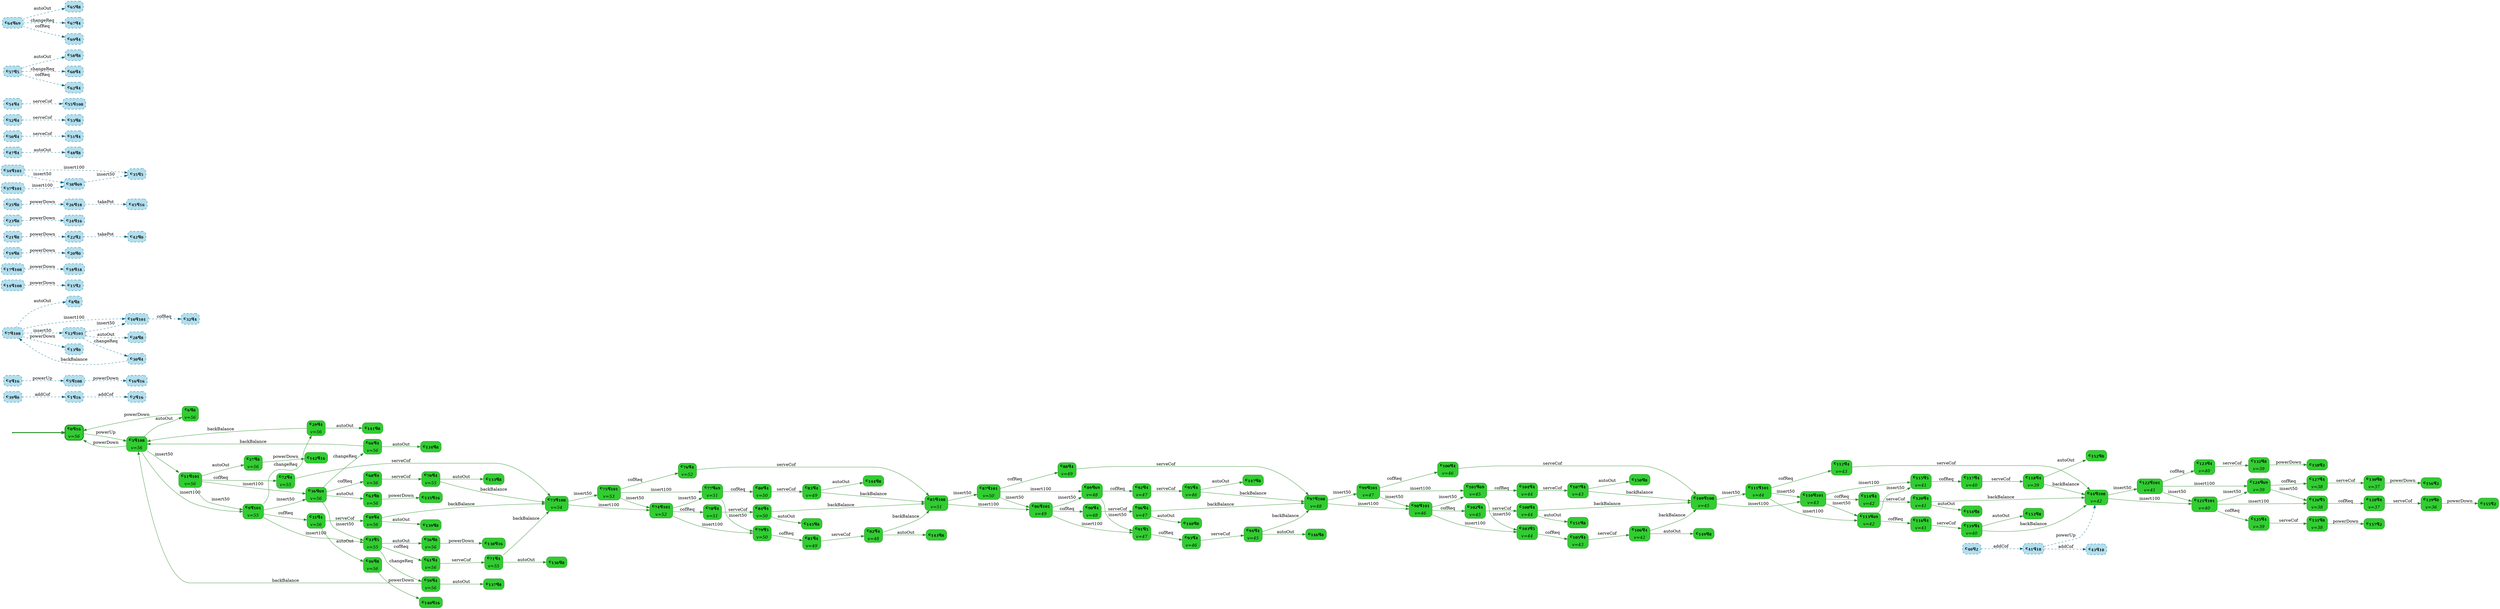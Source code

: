 digraph g {

	rankdir="LR"

	__invisible__[shape="point", color="forestgreen"]
	c0q16[label=<<b>c<sub>0</sub>q<sub>16</sub></b><br/><br/><i>v=56</i>>, shape="box", style="rounded, filled", fillcolor="limegreen", color="forestgreen", penwidth=3] // Initial
	c3q108[label=<<b>c<sub>3</sub>q<sub>108</sub></b><br/><br/><i>v=56</i>>, shape="box", style="rounded, filled", fillcolor="limegreen", color="forestgreen"]
	c6q8[label=<<b>c<sub>6</sub>q<sub>8</sub></b><br/><br/><i>v=56</i>>, shape="box", style="rounded, filled", fillcolor="limegreen", color="forestgreen"]
	c9q101[label=<<b>c<sub>9</sub>q<sub>101</sub></b><br/><br/><i>v=55</i>>, shape="box", style="rounded, filled", fillcolor="limegreen", color="forestgreen"]
	c29q4[label=<<b>c<sub>29</sub>q<sub>4</sub></b><br/><br/><i>v=56</i>>, shape="box", style="rounded, filled", fillcolor="limegreen", color="forestgreen"]
	c141q8[label=<<b>c<sub>141</sub>q<sub>8</sub></b>>, shape="box", style="rounded, filled", fillcolor="limegreen", color="forestgreen"]
	c31q4[label=<<b>c<sub>31</sub>q<sub>4</sub></b><br/><br/><i>v=56</i>>, shape="box", style="rounded, filled", fillcolor="limegreen", color="forestgreen"]
	c46q8[label=<<b>c<sub>46</sub>q<sub>8</sub></b><br/><br/><i>v=56</i>>, shape="box", style="rounded, filled", fillcolor="limegreen", color="forestgreen"]
	c140q16[label=<<b>c<sub>140</sub>q<sub>16</sub></b>>, shape="box", style="rounded, filled", fillcolor="limegreen", color="forestgreen"]
	c49q4[label=<<b>c<sub>49</sub>q<sub>4</sub></b><br/><br/><i>v=56</i>>, shape="box", style="rounded, filled", fillcolor="limegreen", color="forestgreen"]
	c139q8[label=<<b>c<sub>139</sub>q<sub>8</sub></b>>, shape="box", style="rounded, filled", fillcolor="limegreen", color="forestgreen"]
	c73q108[label=<<b>c<sub>73</sub>q<sub>108</sub></b><br/><br/><i>v=54</i>>, shape="box", style="rounded, filled", fillcolor="limegreen", color="forestgreen"]
	c74q101[label=<<b>c<sub>74</sub>q<sub>101</sub></b><br/><br/><i>v=52</i>>, shape="box", style="rounded, filled", fillcolor="limegreen", color="forestgreen"]
	c78q4[label=<<b>c<sub>78</sub>q<sub>4</sub></b><br/><br/><i>v=51</i>>, shape="box", style="rounded, filled", fillcolor="limegreen", color="forestgreen"]
	c84q4[label=<<b>c<sub>84</sub>q<sub>4</sub></b><br/><br/><i>v=50</i>>, shape="box", style="rounded, filled", fillcolor="limegreen", color="forestgreen"]
	c145q8[label=<<b>c<sub>145</sub>q<sub>8</sub></b>>, shape="box", style="rounded, filled", fillcolor="limegreen", color="forestgreen"]
	c85q108[label=<<b>c<sub>85</sub>q<sub>108</sub></b><br/><br/><i>v=51</i>>, shape="box", style="rounded, filled", fillcolor="limegreen", color="forestgreen"]
	c86q101[label=<<b>c<sub>86</sub>q<sub>101</sub></b><br/><br/><i>v=49</i>>, shape="box", style="rounded, filled", fillcolor="limegreen", color="forestgreen"]
	c90q4[label=<<b>c<sub>90</sub>q<sub>4</sub></b><br/><br/><i>v=48</i>>, shape="box", style="rounded, filled", fillcolor="limegreen", color="forestgreen"]
	c96q4[label=<<b>c<sub>96</sub>q<sub>4</sub></b><br/><br/><i>v=47</i>>, shape="box", style="rounded, filled", fillcolor="limegreen", color="forestgreen"]
	c148q8[label=<<b>c<sub>148</sub>q<sub>8</sub></b>>, shape="box", style="rounded, filled", fillcolor="limegreen", color="forestgreen"]
	c97q108[label=<<b>c<sub>97</sub>q<sub>108</sub></b><br/><br/><i>v=48</i>>, shape="box", style="rounded, filled", fillcolor="limegreen", color="forestgreen"]
	c98q101[label=<<b>c<sub>98</sub>q<sub>101</sub></b><br/><br/><i>v=46</i>>, shape="box", style="rounded, filled", fillcolor="limegreen", color="forestgreen"]
	c102q4[label=<<b>c<sub>102</sub>q<sub>4</sub></b><br/><br/><i>v=45</i>>, shape="box", style="rounded, filled", fillcolor="limegreen", color="forestgreen"]
	c108q4[label=<<b>c<sub>108</sub>q<sub>4</sub></b><br/><br/><i>v=44</i>>, shape="box", style="rounded, filled", fillcolor="limegreen", color="forestgreen"]
	c151q8[label=<<b>c<sub>151</sub>q<sub>8</sub></b>>, shape="box", style="rounded, filled", fillcolor="limegreen", color="forestgreen"]
	c109q108[label=<<b>c<sub>109</sub>q<sub>108</sub></b><br/><br/><i>v=45</i>>, shape="box", style="rounded, filled", fillcolor="limegreen", color="forestgreen"]
	c110q101[label=<<b>c<sub>110</sub>q<sub>101</sub></b><br/><br/><i>v=43</i>>, shape="box", style="rounded, filled", fillcolor="limegreen", color="forestgreen"]
	c114q4[label=<<b>c<sub>114</sub>q<sub>4</sub></b><br/><br/><i>v=42</i>>, shape="box", style="rounded, filled", fillcolor="limegreen", color="forestgreen"]
	c120q4[label=<<b>c<sub>120</sub>q<sub>4</sub></b><br/><br/><i>v=41</i>>, shape="box", style="rounded, filled", fillcolor="limegreen", color="forestgreen"]
	c154q8[label=<<b>c<sub>154</sub>q<sub>8</sub></b>>, shape="box", style="rounded, filled", fillcolor="limegreen", color="forestgreen"]
	c44q108[label=<<b>c<sub>44</sub>q<sub>108</sub></b><br/><br/><i>v=42</i>>, shape="box", style="rounded, filled", fillcolor="limegreen", color="forestgreen"]
	c121q101[label=<<b>c<sub>121</sub>q<sub>101</sub></b><br/><br/><i>v=40</i>>, shape="box", style="rounded, filled", fillcolor="limegreen", color="forestgreen"]
	c125q4[label=<<b>c<sub>125</sub>q<sub>4</sub></b><br/><br/><i>v=39</i>>, shape="box", style="rounded, filled", fillcolor="limegreen", color="forestgreen"]
	c131q8[label=<<b>c<sub>131</sub>q<sub>8</sub></b><br/><br/><i>v=38</i>>, shape="box", style="rounded, filled", fillcolor="limegreen", color="forestgreen"]
	c157q2[label=<<b>c<sub>157</sub>q<sub>2</sub></b>>, shape="box", style="rounded, filled", fillcolor="limegreen", color="forestgreen"]
	c126q5[label=<<b>c<sub>126</sub>q<sub>5</sub></b><br/><br/><i>v=38</i>>, shape="box", style="rounded, filled", fillcolor="limegreen", color="forestgreen"]
	c128q4[label=<<b>c<sub>128</sub>q<sub>4</sub></b><br/><br/><i>v=37</i>>, shape="box", style="rounded, filled", fillcolor="limegreen", color="forestgreen"]
	c129q8[label=<<b>c<sub>129</sub>q<sub>8</sub></b><br/><br/><i>v=36</i>>, shape="box", style="rounded, filled", fillcolor="limegreen", color="forestgreen"]
	c155q2[label=<<b>c<sub>155</sub>q<sub>2</sub></b>>, shape="box", style="rounded, filled", fillcolor="limegreen", color="forestgreen"]
	c124q69[label=<<b>c<sub>124</sub>q<sub>69</sub></b><br/><br/><i>v=39</i>>, shape="box", style="rounded, filled", fillcolor="limegreen", color="forestgreen"]
	c127q4[label=<<b>c<sub>127</sub>q<sub>4</sub></b><br/><br/><i>v=38</i>>, shape="box", style="rounded, filled", fillcolor="limegreen", color="forestgreen"]
	c130q8[label=<<b>c<sub>130</sub>q<sub>8</sub></b><br/><br/><i>v=37</i>>, shape="box", style="rounded, filled", fillcolor="limegreen", color="forestgreen"]
	c156q2[label=<<b>c<sub>156</sub>q<sub>2</sub></b>>, shape="box", style="rounded, filled", fillcolor="limegreen", color="forestgreen"]
	c122q101[label=<<b>c<sub>122</sub>q<sub>101</sub></b><br/><br/><i>v=41</i>>, shape="box", style="rounded, filled", fillcolor="limegreen", color="forestgreen"]
	c123q4[label=<<b>c<sub>123</sub>q<sub>4</sub></b><br/><br/><i>v=40</i>>, shape="box", style="rounded, filled", fillcolor="limegreen", color="forestgreen"]
	c132q8[label=<<b>c<sub>132</sub>q<sub>8</sub></b><br/><br/><i>v=39</i>>, shape="box", style="rounded, filled", fillcolor="limegreen", color="forestgreen"]
	c158q2[label=<<b>c<sub>158</sub>q<sub>2</sub></b>>, shape="box", style="rounded, filled", fillcolor="limegreen", color="forestgreen"]
	c115q5[label=<<b>c<sub>115</sub>q<sub>5</sub></b><br/><br/><i>v=41</i>>, shape="box", style="rounded, filled", fillcolor="limegreen", color="forestgreen"]
	c117q4[label=<<b>c<sub>117</sub>q<sub>4</sub></b><br/><br/><i>v=40</i>>, shape="box", style="rounded, filled", fillcolor="limegreen", color="forestgreen"]
	c118q4[label=<<b>c<sub>118</sub>q<sub>4</sub></b><br/><br/><i>v=39</i>>, shape="box", style="rounded, filled", fillcolor="limegreen", color="forestgreen"]
	c152q8[label=<<b>c<sub>152</sub>q<sub>8</sub></b>>, shape="box", style="rounded, filled", fillcolor="limegreen", color="forestgreen"]
	c113q69[label=<<b>c<sub>113</sub>q<sub>69</sub></b><br/><br/><i>v=42</i>>, shape="box", style="rounded, filled", fillcolor="limegreen", color="forestgreen"]
	c116q4[label=<<b>c<sub>116</sub>q<sub>4</sub></b><br/><br/><i>v=41</i>>, shape="box", style="rounded, filled", fillcolor="limegreen", color="forestgreen"]
	c119q4[label=<<b>c<sub>119</sub>q<sub>4</sub></b><br/><br/><i>v=40</i>>, shape="box", style="rounded, filled", fillcolor="limegreen", color="forestgreen"]
	c153q8[label=<<b>c<sub>153</sub>q<sub>8</sub></b>>, shape="box", style="rounded, filled", fillcolor="limegreen", color="forestgreen"]
	c111q101[label=<<b>c<sub>111</sub>q<sub>101</sub></b><br/><br/><i>v=44</i>>, shape="box", style="rounded, filled", fillcolor="limegreen", color="forestgreen"]
	c112q4[label=<<b>c<sub>112</sub>q<sub>4</sub></b><br/><br/><i>v=43</i>>, shape="box", style="rounded, filled", fillcolor="limegreen", color="forestgreen"]
	c103q5[label=<<b>c<sub>103</sub>q<sub>5</sub></b><br/><br/><i>v=44</i>>, shape="box", style="rounded, filled", fillcolor="limegreen", color="forestgreen"]
	c105q4[label=<<b>c<sub>105</sub>q<sub>4</sub></b><br/><br/><i>v=43</i>>, shape="box", style="rounded, filled", fillcolor="limegreen", color="forestgreen"]
	c106q4[label=<<b>c<sub>106</sub>q<sub>4</sub></b><br/><br/><i>v=42</i>>, shape="box", style="rounded, filled", fillcolor="limegreen", color="forestgreen"]
	c149q8[label=<<b>c<sub>149</sub>q<sub>8</sub></b>>, shape="box", style="rounded, filled", fillcolor="limegreen", color="forestgreen"]
	c101q69[label=<<b>c<sub>101</sub>q<sub>69</sub></b><br/><br/><i>v=45</i>>, shape="box", style="rounded, filled", fillcolor="limegreen", color="forestgreen"]
	c104q4[label=<<b>c<sub>104</sub>q<sub>4</sub></b><br/><br/><i>v=44</i>>, shape="box", style="rounded, filled", fillcolor="limegreen", color="forestgreen"]
	c107q4[label=<<b>c<sub>107</sub>q<sub>4</sub></b><br/><br/><i>v=43</i>>, shape="box", style="rounded, filled", fillcolor="limegreen", color="forestgreen"]
	c150q8[label=<<b>c<sub>150</sub>q<sub>8</sub></b>>, shape="box", style="rounded, filled", fillcolor="limegreen", color="forestgreen"]
	c99q101[label=<<b>c<sub>99</sub>q<sub>101</sub></b><br/><br/><i>v=47</i>>, shape="box", style="rounded, filled", fillcolor="limegreen", color="forestgreen"]
	c100q4[label=<<b>c<sub>100</sub>q<sub>4</sub></b><br/><br/><i>v=46</i>>, shape="box", style="rounded, filled", fillcolor="limegreen", color="forestgreen"]
	c91q5[label=<<b>c<sub>91</sub>q<sub>5</sub></b><br/><br/><i>v=47</i>>, shape="box", style="rounded, filled", fillcolor="limegreen", color="forestgreen"]
	c93q4[label=<<b>c<sub>93</sub>q<sub>4</sub></b><br/><br/><i>v=46</i>>, shape="box", style="rounded, filled", fillcolor="limegreen", color="forestgreen"]
	c94q4[label=<<b>c<sub>94</sub>q<sub>4</sub></b><br/><br/><i>v=45</i>>, shape="box", style="rounded, filled", fillcolor="limegreen", color="forestgreen"]
	c146q8[label=<<b>c<sub>146</sub>q<sub>8</sub></b>>, shape="box", style="rounded, filled", fillcolor="limegreen", color="forestgreen"]
	c89q69[label=<<b>c<sub>89</sub>q<sub>69</sub></b><br/><br/><i>v=48</i>>, shape="box", style="rounded, filled", fillcolor="limegreen", color="forestgreen"]
	c92q4[label=<<b>c<sub>92</sub>q<sub>4</sub></b><br/><br/><i>v=47</i>>, shape="box", style="rounded, filled", fillcolor="limegreen", color="forestgreen"]
	c95q4[label=<<b>c<sub>95</sub>q<sub>4</sub></b><br/><br/><i>v=46</i>>, shape="box", style="rounded, filled", fillcolor="limegreen", color="forestgreen"]
	c147q8[label=<<b>c<sub>147</sub>q<sub>8</sub></b>>, shape="box", style="rounded, filled", fillcolor="limegreen", color="forestgreen"]
	c87q101[label=<<b>c<sub>87</sub>q<sub>101</sub></b><br/><br/><i>v=50</i>>, shape="box", style="rounded, filled", fillcolor="limegreen", color="forestgreen"]
	c88q4[label=<<b>c<sub>88</sub>q<sub>4</sub></b><br/><br/><i>v=49</i>>, shape="box", style="rounded, filled", fillcolor="limegreen", color="forestgreen"]
	c79q5[label=<<b>c<sub>79</sub>q<sub>5</sub></b><br/><br/><i>v=50</i>>, shape="box", style="rounded, filled", fillcolor="limegreen", color="forestgreen"]
	c81q4[label=<<b>c<sub>81</sub>q<sub>4</sub></b><br/><br/><i>v=49</i>>, shape="box", style="rounded, filled", fillcolor="limegreen", color="forestgreen"]
	c82q4[label=<<b>c<sub>82</sub>q<sub>4</sub></b><br/><br/><i>v=48</i>>, shape="box", style="rounded, filled", fillcolor="limegreen", color="forestgreen"]
	c143q8[label=<<b>c<sub>143</sub>q<sub>8</sub></b>>, shape="box", style="rounded, filled", fillcolor="limegreen", color="forestgreen"]
	c77q69[label=<<b>c<sub>77</sub>q<sub>69</sub></b><br/><br/><i>v=51</i>>, shape="box", style="rounded, filled", fillcolor="limegreen", color="forestgreen"]
	c80q4[label=<<b>c<sub>80</sub>q<sub>4</sub></b><br/><br/><i>v=50</i>>, shape="box", style="rounded, filled", fillcolor="limegreen", color="forestgreen"]
	c83q4[label=<<b>c<sub>83</sub>q<sub>4</sub></b><br/><br/><i>v=49</i>>, shape="box", style="rounded, filled", fillcolor="limegreen", color="forestgreen"]
	c144q8[label=<<b>c<sub>144</sub>q<sub>8</sub></b>>, shape="box", style="rounded, filled", fillcolor="limegreen", color="forestgreen"]
	c75q101[label=<<b>c<sub>75</sub>q<sub>101</sub></b><br/><br/><i>v=53</i>>, shape="box", style="rounded, filled", fillcolor="limegreen", color="forestgreen"]
	c76q4[label=<<b>c<sub>76</sub>q<sub>4</sub></b><br/><br/><i>v=52</i>>, shape="box", style="rounded, filled", fillcolor="limegreen", color="forestgreen"]
	c33q5[label=<<b>c<sub>33</sub>q<sub>5</sub></b><br/><br/><i>v=55</i>>, shape="box", style="rounded, filled", fillcolor="limegreen", color="forestgreen"]
	c56q8[label=<<b>c<sub>56</sub>q<sub>8</sub></b><br/><br/><i>v=56</i>>, shape="box", style="rounded, filled", fillcolor="limegreen", color="forestgreen"]
	c138q16[label=<<b>c<sub>138</sub>q<sub>16</sub></b>>, shape="box", style="rounded, filled", fillcolor="limegreen", color="forestgreen"]
	c59q4[label=<<b>c<sub>59</sub>q<sub>4</sub></b><br/><br/><i>v=56</i>>, shape="box", style="rounded, filled", fillcolor="limegreen", color="forestgreen"]
	c137q8[label=<<b>c<sub>137</sub>q<sub>8</sub></b>>, shape="box", style="rounded, filled", fillcolor="limegreen", color="forestgreen"]
	c61q4[label=<<b>c<sub>61</sub>q<sub>4</sub></b><br/><br/><i>v=56</i>>, shape="box", style="rounded, filled", fillcolor="limegreen", color="forestgreen"]
	c71q4[label=<<b>c<sub>71</sub>q<sub>4</sub></b><br/><br/><i>v=55</i>>, shape="box", style="rounded, filled", fillcolor="limegreen", color="forestgreen"]
	c136q8[label=<<b>c<sub>136</sub>q<sub>8</sub></b>>, shape="box", style="rounded, filled", fillcolor="limegreen", color="forestgreen"]
	c36q69[label=<<b>c<sub>36</sub>q<sub>69</sub></b><br/><br/><i>v=56</i>>, shape="box", style="rounded, filled", fillcolor="limegreen", color="forestgreen"]
	c63q8[label=<<b>c<sub>63</sub>q<sub>8</sub></b><br/><br/><i>v=56</i>>, shape="box", style="rounded, filled", fillcolor="limegreen", color="forestgreen"]
	c135q16[label=<<b>c<sub>135</sub>q<sub>16</sub></b>>, shape="box", style="rounded, filled", fillcolor="limegreen", color="forestgreen"]
	c66q4[label=<<b>c<sub>66</sub>q<sub>4</sub></b><br/><br/><i>v=56</i>>, shape="box", style="rounded, filled", fillcolor="limegreen", color="forestgreen"]
	c134q8[label=<<b>c<sub>134</sub>q<sub>8</sub></b>>, shape="box", style="rounded, filled", fillcolor="limegreen", color="forestgreen"]
	c68q4[label=<<b>c<sub>68</sub>q<sub>4</sub></b><br/><br/><i>v=56</i>>, shape="box", style="rounded, filled", fillcolor="limegreen", color="forestgreen"]
	c70q4[label=<<b>c<sub>70</sub>q<sub>4</sub></b><br/><br/><i>v=55</i>>, shape="box", style="rounded, filled", fillcolor="limegreen", color="forestgreen"]
	c133q8[label=<<b>c<sub>133</sub>q<sub>8</sub></b>>, shape="box", style="rounded, filled", fillcolor="limegreen", color="forestgreen"]
	c11q101[label=<<b>c<sub>11</sub>q<sub>101</sub></b><br/><br/><i>v=56</i>>, shape="box", style="rounded, filled", fillcolor="limegreen", color="forestgreen"]
	c27q8[label=<<b>c<sub>27</sub>q<sub>8</sub></b><br/><br/><i>v=56</i>>, shape="box", style="rounded, filled", fillcolor="limegreen", color="forestgreen"]
	c142q16[label=<<b>c<sub>142</sub>q<sub>16</sub></b>>, shape="box", style="rounded, filled", fillcolor="limegreen", color="forestgreen"]
	c72q4[label=<<b>c<sub>72</sub>q<sub>4</sub></b><br/><br/><i>v=55</i>>, shape="box", style="rounded, filled", fillcolor="limegreen", color="forestgreen"]
	c1q16[label=<<b>c<sub>1</sub>q<sub>16</sub></b>>, shape="box", style="rounded, filled, dashed", fillcolor="lightblue2", color="deepskyblue4"]
	c2q16[label=<<b>c<sub>2</sub>q<sub>16</sub></b>>, shape="box", style="rounded, filled, dashed", fillcolor="lightblue2", color="deepskyblue4"]
	c4q16[label=<<b>c<sub>4</sub>q<sub>16</sub></b>>, shape="box", style="rounded, filled, dashed", fillcolor="lightblue2", color="deepskyblue4"]
	c5q108[label=<<b>c<sub>5</sub>q<sub>108</sub></b>>, shape="box", style="rounded, filled, dashed", fillcolor="lightblue2", color="deepskyblue4"]
	c7q108[label=<<b>c<sub>7</sub>q<sub>108</sub></b>>, shape="box", style="rounded, filled, dashed", fillcolor="lightblue2", color="deepskyblue4"]
	c8q8[label=<<b>c<sub>8</sub>q<sub>8</sub></b>>, shape="box", style="rounded, filled, dashed", fillcolor="lightblue2", color="deepskyblue4"]
	c10q101[label=<<b>c<sub>10</sub>q<sub>101</sub></b>>, shape="box", style="rounded, filled, dashed", fillcolor="lightblue2", color="deepskyblue4"]
	c12q101[label=<<b>c<sub>12</sub>q<sub>101</sub></b>>, shape="box", style="rounded, filled, dashed", fillcolor="lightblue2", color="deepskyblue4"]
	c13q0[label=<<b>c<sub>13</sub>q<sub>0</sub></b>>, shape="box", style="rounded, filled, dashed", fillcolor="lightblue2", color="deepskyblue4"]
	c14q108[label=<<b>c<sub>14</sub>q<sub>108</sub></b>>, shape="box", style="rounded, filled, dashed", fillcolor="lightblue2", color="deepskyblue4"]
	c15q2[label=<<b>c<sub>15</sub>q<sub>2</sub></b>>, shape="box", style="rounded, filled, dashed", fillcolor="lightblue2", color="deepskyblue4"]
	c16q16[label=<<b>c<sub>16</sub>q<sub>16</sub></b>>, shape="box", style="rounded, filled, dashed", fillcolor="lightblue2", color="deepskyblue4"]
	c17q108[label=<<b>c<sub>17</sub>q<sub>108</sub></b>>, shape="box", style="rounded, filled, dashed", fillcolor="lightblue2", color="deepskyblue4"]
	c18q18[label=<<b>c<sub>18</sub>q<sub>18</sub></b>>, shape="box", style="rounded, filled, dashed", fillcolor="lightblue2", color="deepskyblue4"]
	c19q8[label=<<b>c<sub>19</sub>q<sub>8</sub></b>>, shape="box", style="rounded, filled, dashed", fillcolor="lightblue2", color="deepskyblue4"]
	c20q0[label=<<b>c<sub>20</sub>q<sub>0</sub></b>>, shape="box", style="rounded, filled, dashed", fillcolor="lightblue2", color="deepskyblue4"]
	c21q8[label=<<b>c<sub>21</sub>q<sub>8</sub></b>>, shape="box", style="rounded, filled, dashed", fillcolor="lightblue2", color="deepskyblue4"]
	c22q2[label=<<b>c<sub>22</sub>q<sub>2</sub></b>>, shape="box", style="rounded, filled, dashed", fillcolor="lightblue2", color="deepskyblue4"]
	c23q8[label=<<b>c<sub>23</sub>q<sub>8</sub></b>>, shape="box", style="rounded, filled, dashed", fillcolor="lightblue2", color="deepskyblue4"]
	c24q16[label=<<b>c<sub>24</sub>q<sub>16</sub></b>>, shape="box", style="rounded, filled, dashed", fillcolor="lightblue2", color="deepskyblue4"]
	c25q8[label=<<b>c<sub>25</sub>q<sub>8</sub></b>>, shape="box", style="rounded, filled, dashed", fillcolor="lightblue2", color="deepskyblue4"]
	c26q18[label=<<b>c<sub>26</sub>q<sub>18</sub></b>>, shape="box", style="rounded, filled, dashed", fillcolor="lightblue2", color="deepskyblue4"]
	c28q8[label=<<b>c<sub>28</sub>q<sub>8</sub></b>>, shape="box", style="rounded, filled, dashed", fillcolor="lightblue2", color="deepskyblue4"]
	c30q4[label=<<b>c<sub>30</sub>q<sub>4</sub></b>>, shape="box", style="rounded, filled, dashed", fillcolor="lightblue2", color="deepskyblue4"]
	c32q4[label=<<b>c<sub>32</sub>q<sub>4</sub></b>>, shape="box", style="rounded, filled, dashed", fillcolor="lightblue2", color="deepskyblue4"]
	c34q101[label=<<b>c<sub>34</sub>q<sub>101</sub></b>>, shape="box", style="rounded, filled, dashed", fillcolor="lightblue2", color="deepskyblue4"]
	c35q5[label=<<b>c<sub>35</sub>q<sub>5</sub></b>>, shape="box", style="rounded, filled, dashed", fillcolor="lightblue2", color="deepskyblue4"]
	c37q101[label=<<b>c<sub>37</sub>q<sub>101</sub></b>>, shape="box", style="rounded, filled, dashed", fillcolor="lightblue2", color="deepskyblue4"]
	c38q69[label=<<b>c<sub>38</sub>q<sub>69</sub></b>>, shape="box", style="rounded, filled, dashed", fillcolor="lightblue2", color="deepskyblue4"]
	c39q0[label=<<b>c<sub>39</sub>q<sub>0</sub></b>>, shape="box", style="rounded, filled, dashed", fillcolor="lightblue2", color="deepskyblue4"]
	c40q2[label=<<b>c<sub>40</sub>q<sub>2</sub></b>>, shape="box", style="rounded, filled, dashed", fillcolor="lightblue2", color="deepskyblue4"]
	c41q18[label=<<b>c<sub>41</sub>q<sub>18</sub></b>>, shape="box", style="rounded, filled, dashed", fillcolor="lightblue2", color="deepskyblue4"]
	c42q0[label=<<b>c<sub>42</sub>q<sub>0</sub></b>>, shape="box", style="rounded, filled, dashed", fillcolor="lightblue2", color="deepskyblue4"]
	c43q18[label=<<b>c<sub>43</sub>q<sub>18</sub></b>>, shape="box", style="rounded, filled, dashed", fillcolor="lightblue2", color="deepskyblue4"]
	c45q16[label=<<b>c<sub>45</sub>q<sub>16</sub></b>>, shape="box", style="rounded, filled, dashed", fillcolor="lightblue2", color="deepskyblue4"]
	c47q4[label=<<b>c<sub>47</sub>q<sub>4</sub></b>>, shape="box", style="rounded, filled, dashed", fillcolor="lightblue2", color="deepskyblue4"]
	c48q8[label=<<b>c<sub>48</sub>q<sub>8</sub></b>>, shape="box", style="rounded, filled, dashed", fillcolor="lightblue2", color="deepskyblue4"]
	c50q4[label=<<b>c<sub>50</sub>q<sub>4</sub></b>>, shape="box", style="rounded, filled, dashed", fillcolor="lightblue2", color="deepskyblue4"]
	c51q4[label=<<b>c<sub>51</sub>q<sub>4</sub></b>>, shape="box", style="rounded, filled, dashed", fillcolor="lightblue2", color="deepskyblue4"]
	c52q4[label=<<b>c<sub>52</sub>q<sub>4</sub></b>>, shape="box", style="rounded, filled, dashed", fillcolor="lightblue2", color="deepskyblue4"]
	c53q8[label=<<b>c<sub>53</sub>q<sub>8</sub></b>>, shape="box", style="rounded, filled, dashed", fillcolor="lightblue2", color="deepskyblue4"]
	c54q4[label=<<b>c<sub>54</sub>q<sub>4</sub></b>>, shape="box", style="rounded, filled, dashed", fillcolor="lightblue2", color="deepskyblue4"]
	c55q108[label=<<b>c<sub>55</sub>q<sub>108</sub></b>>, shape="box", style="rounded, filled, dashed", fillcolor="lightblue2", color="deepskyblue4"]
	c57q5[label=<<b>c<sub>57</sub>q<sub>5</sub></b>>, shape="box", style="rounded, filled, dashed", fillcolor="lightblue2", color="deepskyblue4"]
	c58q8[label=<<b>c<sub>58</sub>q<sub>8</sub></b>>, shape="box", style="rounded, filled, dashed", fillcolor="lightblue2", color="deepskyblue4"]
	c60q4[label=<<b>c<sub>60</sub>q<sub>4</sub></b>>, shape="box", style="rounded, filled, dashed", fillcolor="lightblue2", color="deepskyblue4"]
	c62q4[label=<<b>c<sub>62</sub>q<sub>4</sub></b>>, shape="box", style="rounded, filled, dashed", fillcolor="lightblue2", color="deepskyblue4"]
	c64q69[label=<<b>c<sub>64</sub>q<sub>69</sub></b>>, shape="box", style="rounded, filled, dashed", fillcolor="lightblue2", color="deepskyblue4"]
	c65q8[label=<<b>c<sub>65</sub>q<sub>8</sub></b>>, shape="box", style="rounded, filled, dashed", fillcolor="lightblue2", color="deepskyblue4"]
	c67q4[label=<<b>c<sub>67</sub>q<sub>4</sub></b>>, shape="box", style="rounded, filled, dashed", fillcolor="lightblue2", color="deepskyblue4"]
	c69q4[label=<<b>c<sub>69</sub>q<sub>4</sub></b>>, shape="box", style="rounded, filled, dashed", fillcolor="lightblue2", color="deepskyblue4"]

	__invisible__ -> c0q16[penwidth=3, color="forestgreen"]
	c0q16 -> c3q108[label=<powerUp>, color="forestgreen"]
	c3q108 -> c6q8[label=<autoOut>, color="forestgreen"]
	c6q8 -> c0q16[label=<powerDown>, color="forestgreen"]
	c3q108 -> c9q101[label=<insert100>, color="forestgreen"]
	c9q101 -> c29q4[label=<changeReq>, color="forestgreen"]
	c29q4 -> c3q108[label=<backBalance>, color="forestgreen"]
	c29q4 -> c141q8[label=<autoOut>, color="forestgreen"]
	c9q101 -> c31q4[label=<cofReq>, color="forestgreen"]
	c31q4 -> c46q8[label=<autoOut>, color="forestgreen"]
	c46q8 -> c140q16[label=<powerDown>, color="forestgreen"]
	c31q4 -> c49q4[label=<serveCof>, color="forestgreen"]
	c49q4 -> c139q8[label=<autoOut>, color="forestgreen"]
	c49q4 -> c73q108[label=<backBalance>, color="forestgreen"]
	c73q108 -> c74q101[label=<insert100>, color="forestgreen"]
	c74q101 -> c78q4[label=<cofReq>, color="forestgreen"]
	c78q4 -> c84q4[label=<serveCof>, color="forestgreen"]
	c84q4 -> c145q8[label=<autoOut>, color="forestgreen"]
	c84q4 -> c85q108[label=<backBalance>, color="forestgreen"]
	c85q108 -> c86q101[label=<insert100>, color="forestgreen"]
	c86q101 -> c90q4[label=<cofReq>, color="forestgreen"]
	c90q4 -> c96q4[label=<serveCof>, color="forestgreen"]
	c96q4 -> c148q8[label=<autoOut>, color="forestgreen"]
	c96q4 -> c97q108[label=<backBalance>, color="forestgreen"]
	c97q108 -> c98q101[label=<insert100>, color="forestgreen"]
	c98q101 -> c102q4[label=<cofReq>, color="forestgreen"]
	c102q4 -> c108q4[label=<serveCof>, color="forestgreen"]
	c108q4 -> c151q8[label=<autoOut>, color="forestgreen"]
	c108q4 -> c109q108[label=<backBalance>, color="forestgreen"]
	c109q108 -> c110q101[label=<insert100>, color="forestgreen"]
	c110q101 -> c114q4[label=<cofReq>, color="forestgreen"]
	c114q4 -> c120q4[label=<serveCof>, color="forestgreen"]
	c120q4 -> c154q8[label=<autoOut>, color="forestgreen"]
	c120q4 -> c44q108[label=<backBalance>, color="forestgreen"]
	c44q108 -> c121q101[label=<insert100>, color="forestgreen"]
	c121q101 -> c125q4[label=<cofReq>, color="forestgreen"]
	c125q4 -> c131q8[label=<serveCof>, color="forestgreen"]
	c131q8 -> c157q2[label=<powerDown>, color="forestgreen"]
	c121q101 -> c126q5[label=<insert100>, color="forestgreen"]
	c126q5 -> c128q4[label=<cofReq>, color="forestgreen"]
	c128q4 -> c129q8[label=<serveCof>, color="forestgreen"]
	c129q8 -> c155q2[label=<powerDown>, color="forestgreen"]
	c121q101 -> c124q69[label=<insert50>, color="forestgreen"]
	c124q69 -> c127q4[label=<cofReq>, color="forestgreen"]
	c127q4 -> c130q8[label=<serveCof>, color="forestgreen"]
	c130q8 -> c156q2[label=<powerDown>, color="forestgreen"]
	c124q69 -> c126q5[label=<insert50>, color="forestgreen"]
	c44q108 -> c122q101[label=<insert50>, color="forestgreen"]
	c122q101 -> c123q4[label=<cofReq>, color="forestgreen"]
	c123q4 -> c132q8[label=<serveCof>, color="forestgreen"]
	c132q8 -> c158q2[label=<powerDown>, color="forestgreen"]
	c122q101 -> c124q69[label=<insert100>, color="forestgreen"]
	c122q101 -> c121q101[label=<insert50>, color="forestgreen"]
	c110q101 -> c115q5[label=<insert100>, color="forestgreen"]
	c115q5 -> c117q4[label=<cofReq>, color="forestgreen"]
	c117q4 -> c118q4[label=<serveCof>, color="forestgreen"]
	c118q4 -> c152q8[label=<autoOut>, color="forestgreen"]
	c118q4 -> c44q108[label=<backBalance>, color="forestgreen"]
	c110q101 -> c113q69[label=<insert50>, color="forestgreen"]
	c113q69 -> c116q4[label=<cofReq>, color="forestgreen"]
	c116q4 -> c119q4[label=<serveCof>, color="forestgreen"]
	c119q4 -> c153q8[label=<autoOut>, color="forestgreen"]
	c119q4 -> c44q108[label=<backBalance>, color="forestgreen"]
	c113q69 -> c115q5[label=<insert50>, color="forestgreen"]
	c109q108 -> c111q101[label=<insert50>, color="forestgreen"]
	c111q101 -> c112q4[label=<cofReq>, color="forestgreen"]
	c112q4 -> c44q108[label=<serveCof>, color="forestgreen"]
	c111q101 -> c113q69[label=<insert100>, color="forestgreen"]
	c111q101 -> c110q101[label=<insert50>, color="forestgreen"]
	c98q101 -> c103q5[label=<insert100>, color="forestgreen"]
	c103q5 -> c105q4[label=<cofReq>, color="forestgreen"]
	c105q4 -> c106q4[label=<serveCof>, color="forestgreen"]
	c106q4 -> c149q8[label=<autoOut>, color="forestgreen"]
	c106q4 -> c109q108[label=<backBalance>, color="forestgreen"]
	c98q101 -> c101q69[label=<insert50>, color="forestgreen"]
	c101q69 -> c104q4[label=<cofReq>, color="forestgreen"]
	c104q4 -> c107q4[label=<serveCof>, color="forestgreen"]
	c107q4 -> c150q8[label=<autoOut>, color="forestgreen"]
	c107q4 -> c109q108[label=<backBalance>, color="forestgreen"]
	c101q69 -> c103q5[label=<insert50>, color="forestgreen"]
	c97q108 -> c99q101[label=<insert50>, color="forestgreen"]
	c99q101 -> c100q4[label=<cofReq>, color="forestgreen"]
	c100q4 -> c109q108[label=<serveCof>, color="forestgreen"]
	c99q101 -> c101q69[label=<insert100>, color="forestgreen"]
	c99q101 -> c98q101[label=<insert50>, color="forestgreen"]
	c86q101 -> c91q5[label=<insert100>, color="forestgreen"]
	c91q5 -> c93q4[label=<cofReq>, color="forestgreen"]
	c93q4 -> c94q4[label=<serveCof>, color="forestgreen"]
	c94q4 -> c146q8[label=<autoOut>, color="forestgreen"]
	c94q4 -> c97q108[label=<backBalance>, color="forestgreen"]
	c86q101 -> c89q69[label=<insert50>, color="forestgreen"]
	c89q69 -> c92q4[label=<cofReq>, color="forestgreen"]
	c92q4 -> c95q4[label=<serveCof>, color="forestgreen"]
	c95q4 -> c147q8[label=<autoOut>, color="forestgreen"]
	c95q4 -> c97q108[label=<backBalance>, color="forestgreen"]
	c89q69 -> c91q5[label=<insert50>, color="forestgreen"]
	c85q108 -> c87q101[label=<insert50>, color="forestgreen"]
	c87q101 -> c88q4[label=<cofReq>, color="forestgreen"]
	c88q4 -> c97q108[label=<serveCof>, color="forestgreen"]
	c87q101 -> c89q69[label=<insert100>, color="forestgreen"]
	c87q101 -> c86q101[label=<insert50>, color="forestgreen"]
	c74q101 -> c79q5[label=<insert100>, color="forestgreen"]
	c79q5 -> c81q4[label=<cofReq>, color="forestgreen"]
	c81q4 -> c82q4[label=<serveCof>, color="forestgreen"]
	c82q4 -> c143q8[label=<autoOut>, color="forestgreen"]
	c82q4 -> c85q108[label=<backBalance>, color="forestgreen"]
	c74q101 -> c77q69[label=<insert50>, color="forestgreen"]
	c77q69 -> c80q4[label=<cofReq>, color="forestgreen"]
	c80q4 -> c83q4[label=<serveCof>, color="forestgreen"]
	c83q4 -> c144q8[label=<autoOut>, color="forestgreen"]
	c83q4 -> c85q108[label=<backBalance>, color="forestgreen"]
	c77q69 -> c79q5[label=<insert50>, color="forestgreen"]
	c73q108 -> c75q101[label=<insert50>, color="forestgreen"]
	c75q101 -> c76q4[label=<cofReq>, color="forestgreen"]
	c76q4 -> c85q108[label=<serveCof>, color="forestgreen"]
	c75q101 -> c77q69[label=<insert100>, color="forestgreen"]
	c75q101 -> c74q101[label=<insert50>, color="forestgreen"]
	c9q101 -> c33q5[label=<insert100>, color="forestgreen"]
	c33q5 -> c56q8[label=<autoOut>, color="forestgreen"]
	c56q8 -> c138q16[label=<powerDown>, color="forestgreen"]
	c33q5 -> c59q4[label=<changeReq>, color="forestgreen"]
	c59q4 -> c137q8[label=<autoOut>, color="forestgreen"]
	c59q4 -> c3q108[label=<backBalance>, color="forestgreen"]
	c33q5 -> c61q4[label=<cofReq>, color="forestgreen"]
	c61q4 -> c71q4[label=<serveCof>, color="forestgreen"]
	c71q4 -> c136q8[label=<autoOut>, color="forestgreen"]
	c71q4 -> c73q108[label=<backBalance>, color="forestgreen"]
	c9q101 -> c36q69[label=<insert50>, color="forestgreen"]
	c36q69 -> c63q8[label=<autoOut>, color="forestgreen"]
	c63q8 -> c135q16[label=<powerDown>, color="forestgreen"]
	c36q69 -> c66q4[label=<changeReq>, color="forestgreen"]
	c66q4 -> c134q8[label=<autoOut>, color="forestgreen"]
	c66q4 -> c3q108[label=<backBalance>, color="forestgreen"]
	c36q69 -> c68q4[label=<cofReq>, color="forestgreen"]
	c68q4 -> c70q4[label=<serveCof>, color="forestgreen"]
	c70q4 -> c133q8[label=<autoOut>, color="forestgreen"]
	c70q4 -> c73q108[label=<backBalance>, color="forestgreen"]
	c36q69 -> c33q5[label=<insert50>, color="forestgreen"]
	c3q108 -> c11q101[label=<insert50>, color="forestgreen"]
	c11q101 -> c27q8[label=<autoOut>, color="forestgreen"]
	c27q8 -> c142q16[label=<powerDown>, color="forestgreen"]
	c11q101 -> c36q69[label=<insert100>, color="forestgreen"]
	c11q101 -> c9q101[label=<insert50>, color="forestgreen"]
	c11q101 -> c72q4[label=<cofReq>, color="forestgreen"]
	c72q4 -> c73q108[label=<serveCof>, color="forestgreen"]
	c3q108 -> c0q16[label=<powerDown>, color="forestgreen"]
	c1q16 -> c2q16[label=<addCof>, color="deepskyblue4", style="dashed"]
	c4q16 -> c5q108[label=<powerUp>, color="deepskyblue4", style="dashed"]
	c7q108 -> c8q8[label=<autoOut>, color="deepskyblue4", style="dashed"]
	c7q108 -> c10q101[label=<insert100>, color="deepskyblue4", style="dashed"]
	c7q108 -> c12q101[label=<insert50>, color="deepskyblue4", style="dashed"]
	c7q108 -> c13q0[label=<powerDown>, color="deepskyblue4", style="dashed"]
	c14q108 -> c15q2[label=<powerDown>, color="deepskyblue4", style="dashed"]
	c5q108 -> c16q16[label=<powerDown>, color="deepskyblue4", style="dashed"]
	c17q108 -> c18q18[label=<powerDown>, color="deepskyblue4", style="dashed"]
	c19q8 -> c20q0[label=<powerDown>, color="deepskyblue4", style="dashed"]
	c21q8 -> c22q2[label=<powerDown>, color="deepskyblue4", style="dashed"]
	c23q8 -> c24q16[label=<powerDown>, color="deepskyblue4", style="dashed"]
	c25q8 -> c26q18[label=<powerDown>, color="deepskyblue4", style="dashed"]
	c12q101 -> c28q8[label=<autoOut>, color="deepskyblue4", style="dashed"]
	c12q101 -> c30q4[label=<changeReq>, color="deepskyblue4", style="dashed"]
	c10q101 -> c32q4[label=<cofReq>, color="deepskyblue4", style="dashed"]
	c34q101 -> c35q5[label=<insert100>, color="deepskyblue4", style="dashed"]
	c37q101 -> c38q69[label=<insert100>, color="deepskyblue4", style="dashed"]
	c12q101 -> c10q101[label=<insert50>, color="deepskyblue4", style="dashed"]
	c34q101 -> c38q69[label=<insert50>, color="deepskyblue4", style="dashed"]
	c39q0 -> c1q16[label=<addCof>, color="deepskyblue4", style="dashed"]
	c40q2 -> c41q18[label=<addCof>, color="deepskyblue4", style="dashed"]
	c22q2 -> c42q0[label=<takePot>, color="deepskyblue4", style="dashed"]
	c41q18 -> c43q18[label=<addCof>, color="deepskyblue4", style="dashed"]
	c41q18 -> c44q108[label=<powerUp>, color="deepskyblue4", style="dashed"]
	c26q18 -> c45q16[label=<takePot>, color="deepskyblue4", style="dashed"]
	c47q4 -> c48q8[label=<autoOut>, color="deepskyblue4", style="dashed"]
	c30q4 -> c7q108[label=<backBalance>, color="deepskyblue4", style="dashed"]
	c50q4 -> c51q4[label=<serveCof>, color="deepskyblue4", style="dashed"]
	c52q4 -> c53q8[label=<serveCof>, color="deepskyblue4", style="dashed"]
	c54q4 -> c55q108[label=<serveCof>, color="deepskyblue4", style="dashed"]
	c57q5 -> c58q8[label=<autoOut>, color="deepskyblue4", style="dashed"]
	c57q5 -> c60q4[label=<changeReq>, color="deepskyblue4", style="dashed"]
	c57q5 -> c62q4[label=<cofReq>, color="deepskyblue4", style="dashed"]
	c64q69 -> c65q8[label=<autoOut>, color="deepskyblue4", style="dashed"]
	c64q69 -> c67q4[label=<changeReq>, color="deepskyblue4", style="dashed"]
	c64q69 -> c69q4[label=<cofReq>, color="deepskyblue4", style="dashed"]
	c38q69 -> c35q5[label=<insert50>, color="deepskyblue4", style="dashed"]

}
